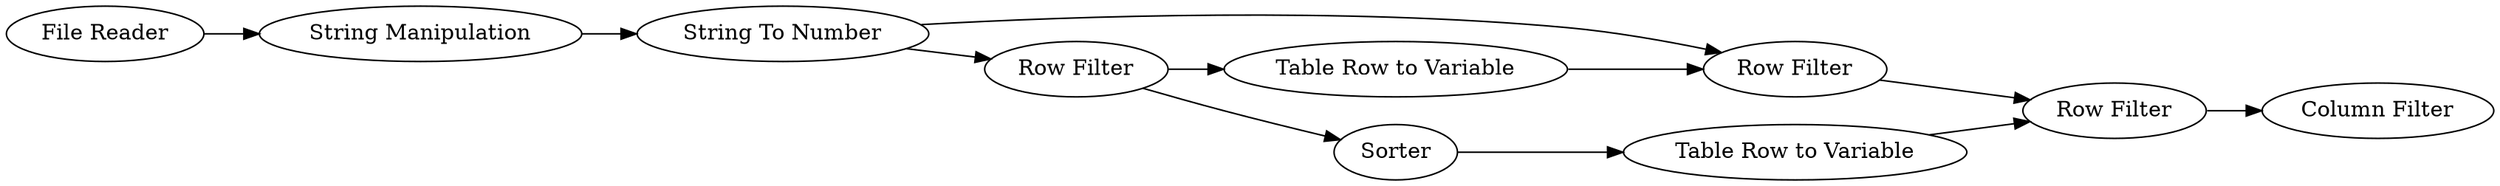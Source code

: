 digraph {
	"-2941346387152758503_9" [label="Row Filter"]
	"-2941346387152758503_1" [label="File Reader"]
	"-2941346387152758503_8" [label="Table Row to Variable"]
	"-2941346387152758503_10" [label="Column Filter"]
	"-2941346387152758503_7" [label="Row Filter"]
	"-2941346387152758503_4" [label="Row Filter"]
	"-2941346387152758503_6" [label=Sorter]
	"-2941346387152758503_3" [label="String To Number"]
	"-2941346387152758503_5" [label="Table Row to Variable"]
	"-2941346387152758503_2" [label="String Manipulation"]
	"-2941346387152758503_1" -> "-2941346387152758503_2"
	"-2941346387152758503_3" -> "-2941346387152758503_4"
	"-2941346387152758503_7" -> "-2941346387152758503_9"
	"-2941346387152758503_9" -> "-2941346387152758503_10"
	"-2941346387152758503_4" -> "-2941346387152758503_6"
	"-2941346387152758503_2" -> "-2941346387152758503_3"
	"-2941346387152758503_6" -> "-2941346387152758503_8"
	"-2941346387152758503_4" -> "-2941346387152758503_5"
	"-2941346387152758503_3" -> "-2941346387152758503_7"
	"-2941346387152758503_8" -> "-2941346387152758503_9"
	"-2941346387152758503_5" -> "-2941346387152758503_7"
	rankdir=LR
}
